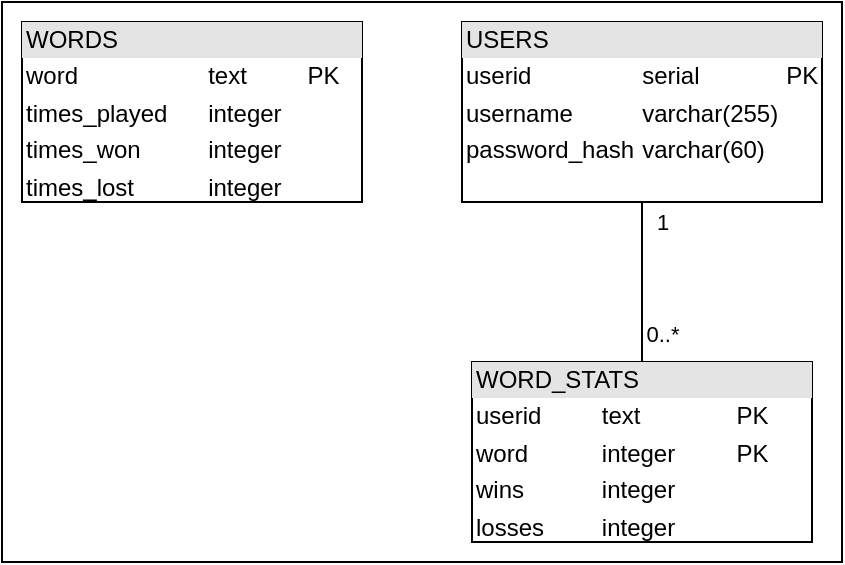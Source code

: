 <mxfile version="28.2.1">
  <diagram name="Page-1" id="QBJNdrh4ETThmHMOu0Ds">
    <mxGraphModel dx="742" dy="589" grid="1" gridSize="10" guides="1" tooltips="1" connect="1" arrows="1" fold="1" page="1" pageScale="1" pageWidth="850" pageHeight="1100" math="0" shadow="0">
      <root>
        <mxCell id="0" />
        <mxCell id="1" parent="0" />
        <mxCell id="tgvz5pruADUusgjaHue--15" value="" style="rounded=0;whiteSpace=wrap;html=1;" vertex="1" parent="1">
          <mxGeometry x="150" y="100" width="420" height="280" as="geometry" />
        </mxCell>
        <mxCell id="Ll1GtFHI9bp00dsTqMin-10" value="&lt;div style=&quot;box-sizing: border-box; width: 100%; background: rgb(228, 228, 228); padding: 2px;&quot;&gt;WORDS&lt;/div&gt;&lt;table style=&quot;width:100%;font-size:1em;&quot; cellpadding=&quot;2&quot; cellspacing=&quot;0&quot;&gt;&lt;tbody&gt;&lt;tr&gt;&lt;td&gt;word&lt;/td&gt;&lt;td&gt;text&lt;/td&gt;&lt;td&gt;PK&lt;/td&gt;&lt;td&gt;&lt;br&gt;&lt;/td&gt;&lt;/tr&gt;&lt;tr&gt;&lt;td&gt;times_played&lt;/td&gt;&lt;td&gt;integer&lt;/td&gt;&lt;td&gt;&lt;br&gt;&lt;/td&gt;&lt;td&gt;&lt;br&gt;&lt;/td&gt;&lt;/tr&gt;&lt;tr&gt;&lt;td&gt;times_won&lt;/td&gt;&lt;td&gt;integer&lt;/td&gt;&lt;td&gt;&lt;br&gt;&lt;/td&gt;&lt;td&gt;&lt;br&gt;&lt;/td&gt;&lt;/tr&gt;&lt;tr&gt;&lt;td&gt;times_lost&lt;/td&gt;&lt;td&gt;integer&lt;br&gt;&lt;/td&gt;&lt;td&gt;&lt;br&gt;&lt;/td&gt;&lt;td&gt;&lt;br&gt;&lt;/td&gt;&lt;/tr&gt;&lt;tr&gt;&lt;td&gt;&lt;br&gt;&lt;/td&gt;&lt;td&gt;&lt;br&gt;&lt;/td&gt;&lt;td&gt;&lt;br&gt;&lt;/td&gt;&lt;td&gt;&lt;br&gt;&lt;/td&gt;&lt;/tr&gt;&lt;/tbody&gt;&lt;/table&gt;" style="verticalAlign=top;align=left;overflow=fill;html=1;whiteSpace=wrap;" parent="1" vertex="1">
          <mxGeometry x="160" y="110" width="170" height="90" as="geometry" />
        </mxCell>
        <mxCell id="tgvz5pruADUusgjaHue--11" style="edgeStyle=orthogonalEdgeStyle;rounded=0;orthogonalLoop=1;jettySize=auto;html=1;entryX=0.5;entryY=0;entryDx=0;entryDy=0;endArrow=none;endFill=0;" edge="1" parent="1" source="Ll1GtFHI9bp00dsTqMin-11" target="Ll1GtFHI9bp00dsTqMin-12">
          <mxGeometry relative="1" as="geometry" />
        </mxCell>
        <mxCell id="tgvz5pruADUusgjaHue--13" value="1" style="edgeLabel;html=1;align=center;verticalAlign=middle;resizable=0;points=[];" vertex="1" connectable="0" parent="tgvz5pruADUusgjaHue--11">
          <mxGeometry x="-0.475" y="-2" relative="1" as="geometry">
            <mxPoint x="12" y="-11" as="offset" />
          </mxGeometry>
        </mxCell>
        <mxCell id="tgvz5pruADUusgjaHue--14" value="0..*" style="edgeLabel;html=1;align=center;verticalAlign=middle;resizable=0;points=[];" vertex="1" connectable="0" parent="tgvz5pruADUusgjaHue--11">
          <mxGeometry x="0.65" y="2" relative="1" as="geometry">
            <mxPoint x="8" as="offset" />
          </mxGeometry>
        </mxCell>
        <mxCell id="Ll1GtFHI9bp00dsTqMin-11" value="&lt;div style=&quot;box-sizing: border-box; width: 100%; background: rgb(228, 228, 228); padding: 2px;&quot;&gt;USERS&lt;/div&gt;&lt;table style=&quot;width:100%;font-size:1em;&quot; cellpadding=&quot;2&quot; cellspacing=&quot;0&quot;&gt;&lt;tbody&gt;&lt;tr&gt;&lt;td&gt;userid&lt;/td&gt;&lt;td&gt;serial&lt;/td&gt;&lt;td&gt;PK&lt;/td&gt;&lt;/tr&gt;&lt;tr&gt;&lt;td&gt;username&lt;/td&gt;&lt;td&gt;varchar(255)&lt;/td&gt;&lt;td&gt;&lt;br&gt;&lt;/td&gt;&lt;/tr&gt;&lt;tr&gt;&lt;td&gt;password_hash&lt;/td&gt;&lt;td&gt;varchar(60)&lt;/td&gt;&lt;td&gt;&lt;br&gt;&lt;/td&gt;&lt;/tr&gt;&lt;/tbody&gt;&lt;/table&gt;" style="verticalAlign=top;align=left;overflow=fill;html=1;whiteSpace=wrap;" parent="1" vertex="1">
          <mxGeometry x="380" y="110" width="180" height="90" as="geometry" />
        </mxCell>
        <mxCell id="Ll1GtFHI9bp00dsTqMin-12" value="&lt;div style=&quot;box-sizing: border-box; width: 100%; background: rgb(228, 228, 228); padding: 2px;&quot;&gt;WORD_STATS&lt;/div&gt;&lt;table style=&quot;width:100%;font-size:1em;&quot; cellpadding=&quot;2&quot; cellspacing=&quot;0&quot;&gt;&lt;tbody&gt;&lt;tr&gt;&lt;td&gt;userid&lt;/td&gt;&lt;td&gt;text&lt;/td&gt;&lt;td&gt;PK&lt;/td&gt;&lt;td&gt;&lt;br&gt;&lt;/td&gt;&lt;/tr&gt;&lt;tr&gt;&lt;td&gt;word&lt;/td&gt;&lt;td&gt;integer&lt;/td&gt;&lt;td&gt;PK&lt;/td&gt;&lt;td&gt;&lt;br&gt;&lt;/td&gt;&lt;/tr&gt;&lt;tr&gt;&lt;td&gt;wins&lt;/td&gt;&lt;td&gt;integer&lt;/td&gt;&lt;td&gt;&lt;br&gt;&lt;/td&gt;&lt;td&gt;&lt;br&gt;&lt;/td&gt;&lt;/tr&gt;&lt;tr&gt;&lt;td&gt;losses&lt;/td&gt;&lt;td&gt;integer&lt;br&gt;&lt;/td&gt;&lt;td&gt;&lt;br&gt;&lt;/td&gt;&lt;td&gt;&lt;br&gt;&lt;/td&gt;&lt;/tr&gt;&lt;tr&gt;&lt;td&gt;&lt;br&gt;&lt;/td&gt;&lt;td&gt;&lt;br&gt;&lt;/td&gt;&lt;td&gt;&lt;br&gt;&lt;/td&gt;&lt;td&gt;&lt;br&gt;&lt;/td&gt;&lt;/tr&gt;&lt;/tbody&gt;&lt;/table&gt;" style="verticalAlign=top;align=left;overflow=fill;html=1;whiteSpace=wrap;" parent="1" vertex="1">
          <mxGeometry x="385" y="280" width="170" height="90" as="geometry" />
        </mxCell>
      </root>
    </mxGraphModel>
  </diagram>
</mxfile>
